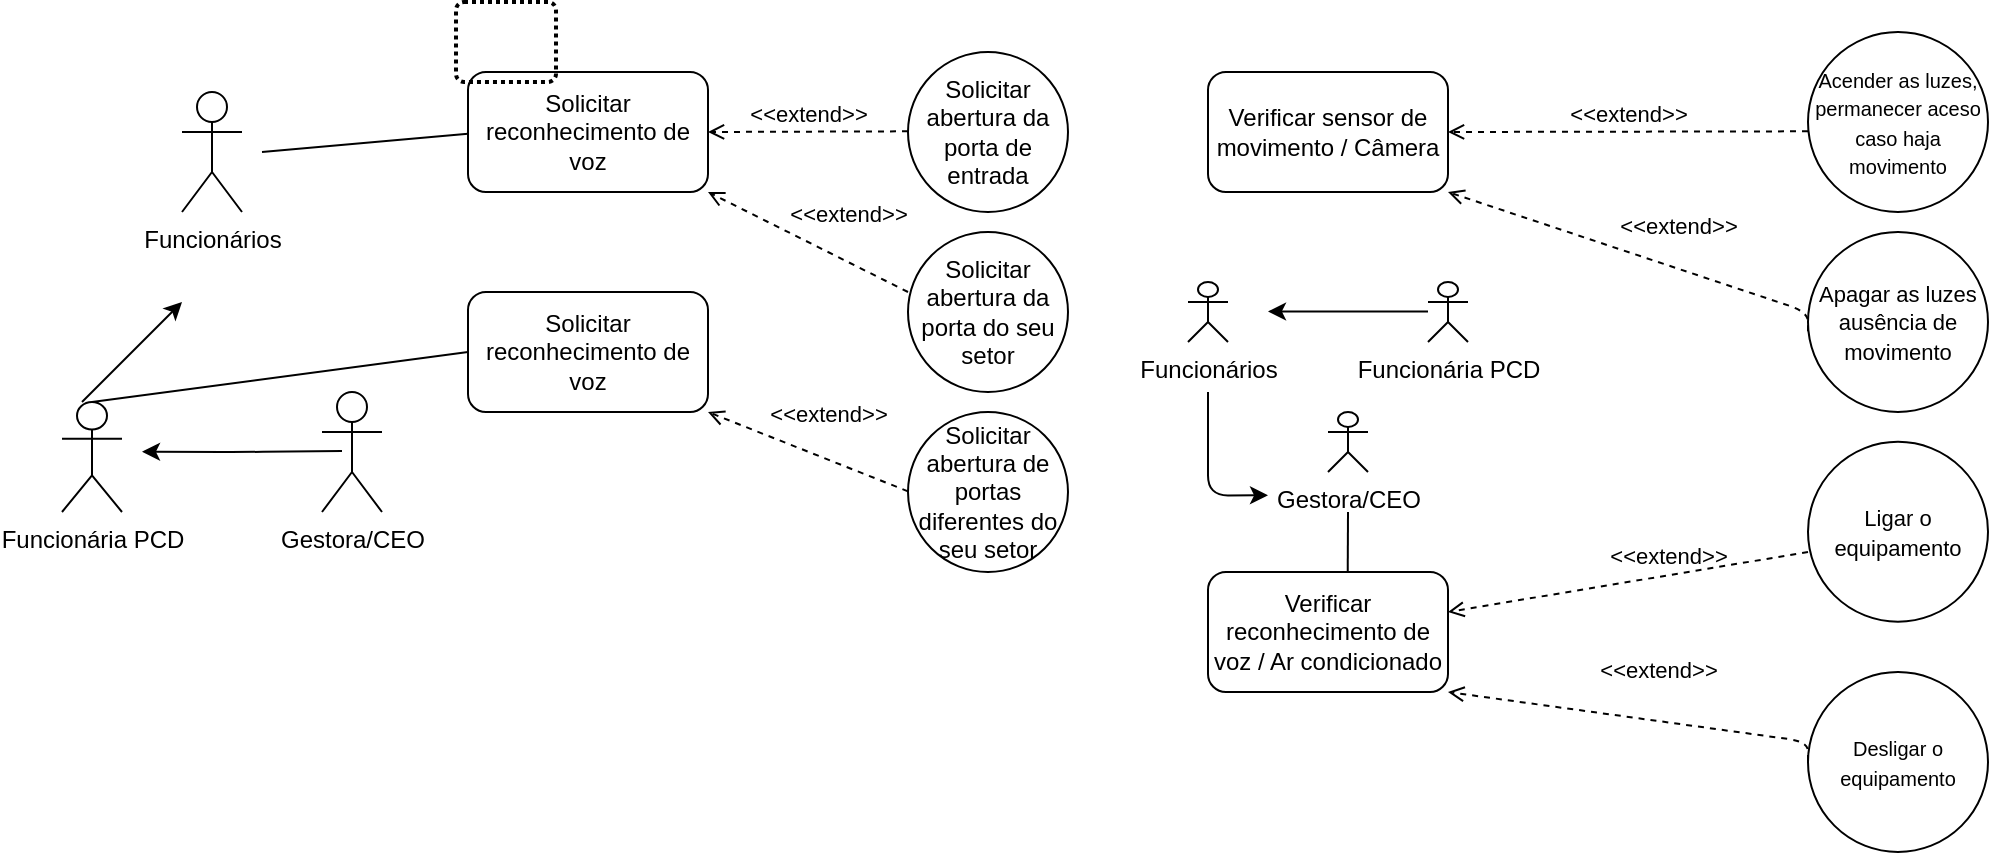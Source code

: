 <mxfile version="21.6.1" type="github">
  <diagram name="Página-1" id="U3H5CGSlpID2gLB_l7jA">
    <mxGraphModel dx="2565" dy="901" grid="1" gridSize="10" guides="1" tooltips="1" connect="1" arrows="1" fold="1" page="1" pageScale="1" pageWidth="827" pageHeight="1169" background="none" math="0" shadow="0">
      <root>
        <mxCell id="0" />
        <mxCell id="1" parent="0" />
        <mxCell id="Kz16VKC7-zQH3saANkaT-3" value="Funcionária PCD&lt;br&gt;" style="shape=umlActor;verticalLabelPosition=bottom;verticalAlign=top;html=1;outlineConnect=0;movable=1;resizable=1;rotatable=1;deletable=1;editable=1;locked=0;connectable=1;rounded=1;" vertex="1" parent="1">
          <mxGeometry x="-790" y="820" width="30" height="55" as="geometry" />
        </mxCell>
        <mxCell id="Kz16VKC7-zQH3saANkaT-2" value="Funcionários" style="shape=umlActor;verticalLabelPosition=bottom;verticalAlign=top;html=1;outlineConnect=0;rounded=1;" vertex="1" parent="1">
          <mxGeometry x="-730" y="665" width="30" height="60" as="geometry" />
        </mxCell>
        <mxCell id="Kz16VKC7-zQH3saANkaT-10" style="edgeStyle=orthogonalEdgeStyle;rounded=1;orthogonalLoop=1;jettySize=auto;html=1;exitX=0;exitY=0.333;exitDx=0;exitDy=0;exitPerimeter=0;" edge="1" parent="1">
          <mxGeometry relative="1" as="geometry">
            <mxPoint x="-750" y="844.88" as="targetPoint" />
            <mxPoint x="-650" y="844.54" as="sourcePoint" />
          </mxGeometry>
        </mxCell>
        <mxCell id="Kz16VKC7-zQH3saANkaT-9" value="Gestora/CEO" style="shape=umlActor;verticalLabelPosition=bottom;verticalAlign=top;html=1;outlineConnect=0;movable=1;resizable=1;rotatable=1;deletable=1;editable=1;locked=0;connectable=1;rounded=1;" vertex="1" parent="1">
          <mxGeometry x="-660" y="815" width="30" height="60" as="geometry" />
        </mxCell>
        <mxCell id="Kz16VKC7-zQH3saANkaT-30" value="Solicitar reconhecimento de voz" style="rounded=1;whiteSpace=wrap;html=1;" vertex="1" parent="1">
          <mxGeometry x="-587" y="655" width="120" height="60" as="geometry" />
        </mxCell>
        <mxCell id="Kz16VKC7-zQH3saANkaT-31" value="Solicitar reconhecimento de voz" style="rounded=1;whiteSpace=wrap;html=1;" vertex="1" parent="1">
          <mxGeometry x="-587" y="765" width="120" height="60" as="geometry" />
        </mxCell>
        <mxCell id="Kz16VKC7-zQH3saANkaT-33" value="Solicitar abertura da porta de entrada&lt;br&gt;" style="ellipse;whiteSpace=wrap;html=1;aspect=fixed;rounded=1;" vertex="1" parent="1">
          <mxGeometry x="-367" y="645" width="80" height="80" as="geometry" />
        </mxCell>
        <mxCell id="Kz16VKC7-zQH3saANkaT-42" value="Solicitar abertura da porta do seu setor" style="ellipse;whiteSpace=wrap;html=1;aspect=fixed;rounded=1;" vertex="1" parent="1">
          <mxGeometry x="-367" y="735" width="80" height="80" as="geometry" />
        </mxCell>
        <mxCell id="Kz16VKC7-zQH3saANkaT-44" value="Solicitar abertura de portas diferentes do seu setor&lt;br&gt;" style="ellipse;whiteSpace=wrap;html=1;aspect=fixed;rounded=1;" vertex="1" parent="1">
          <mxGeometry x="-367" y="825" width="80" height="80" as="geometry" />
        </mxCell>
        <mxCell id="Kz16VKC7-zQH3saANkaT-46" value="&amp;lt;&amp;lt;extend&amp;gt;&amp;gt;" style="html=1;verticalAlign=bottom;labelBackgroundColor=none;endArrow=open;endFill=0;dashed=1;rounded=1;entryX=1;entryY=0.5;entryDx=0;entryDy=0;" edge="1" parent="1" target="Kz16VKC7-zQH3saANkaT-30">
          <mxGeometry width="160" relative="1" as="geometry">
            <mxPoint x="-367" y="684.66" as="sourcePoint" />
            <mxPoint x="-447" y="684.66" as="targetPoint" />
          </mxGeometry>
        </mxCell>
        <mxCell id="Kz16VKC7-zQH3saANkaT-48" value="&amp;lt;&amp;lt;extend&amp;gt;&amp;gt;" style="html=1;verticalAlign=bottom;labelBackgroundColor=none;endArrow=open;endFill=0;dashed=1;rounded=1;entryX=1;entryY=1;entryDx=0;entryDy=0;jumpStyle=none;" edge="1" parent="1" target="Kz16VKC7-zQH3saANkaT-31">
          <mxGeometry x="-0.105" y="-13" width="160" relative="1" as="geometry">
            <mxPoint x="-367" y="864.66" as="sourcePoint" />
            <mxPoint x="-467" y="865" as="targetPoint" />
            <mxPoint as="offset" />
          </mxGeometry>
        </mxCell>
        <mxCell id="Kz16VKC7-zQH3saANkaT-47" value="&amp;lt;&amp;lt;extend&amp;gt;&amp;gt;" style="html=1;verticalAlign=bottom;labelBackgroundColor=none;endArrow=open;endFill=0;dashed=1;rounded=1;entryX=1;entryY=1;entryDx=0;entryDy=0;" edge="1" parent="1" target="Kz16VKC7-zQH3saANkaT-30">
          <mxGeometry x="-0.28" y="-13" width="160" relative="1" as="geometry">
            <mxPoint x="-367" y="765" as="sourcePoint" />
            <mxPoint x="-467" y="765.34" as="targetPoint" />
            <mxPoint as="offset" />
          </mxGeometry>
        </mxCell>
        <mxCell id="Kz16VKC7-zQH3saANkaT-49" value="" style="endArrow=none;html=1;rounded=1;entryX=-0.002;entryY=0.181;entryDx=0;entryDy=0;entryPerimeter=0;" edge="1" parent="1">
          <mxGeometry width="50" height="50" relative="1" as="geometry">
            <mxPoint x="-690" y="695" as="sourcePoint" />
            <mxPoint x="-587" y="685.849" as="targetPoint" />
          </mxGeometry>
        </mxCell>
        <mxCell id="Kz16VKC7-zQH3saANkaT-56" value="" style="endArrow=none;html=1;rounded=1;exitX=0.5;exitY=0;exitDx=0;exitDy=0;exitPerimeter=0;" edge="1" parent="1" source="Kz16VKC7-zQH3saANkaT-3">
          <mxGeometry width="50" height="50" relative="1" as="geometry">
            <mxPoint x="-817" y="815" as="sourcePoint" />
            <mxPoint x="-587" y="795" as="targetPoint" />
          </mxGeometry>
        </mxCell>
        <mxCell id="Kz16VKC7-zQH3saANkaT-59" value="" style="endArrow=classic;html=1;rounded=1;" edge="1" parent="1">
          <mxGeometry width="50" height="50" relative="1" as="geometry">
            <mxPoint x="-780" y="820" as="sourcePoint" />
            <mxPoint x="-730" y="770" as="targetPoint" />
          </mxGeometry>
        </mxCell>
        <mxCell id="Kz16VKC7-zQH3saANkaT-60" value="Verificar sensor de movimento / Câmera" style="rounded=1;whiteSpace=wrap;html=1;" vertex="1" parent="1">
          <mxGeometry x="-217" y="655" width="120" height="60" as="geometry" />
        </mxCell>
        <mxCell id="Kz16VKC7-zQH3saANkaT-64" value="&lt;font style=&quot;font-size: 10px;&quot;&gt;Acender as luzes, permanecer aceso caso haja movimento&lt;/font&gt;" style="ellipse;whiteSpace=wrap;html=1;aspect=fixed;rounded=1;" vertex="1" parent="1">
          <mxGeometry x="83" y="635" width="90" height="90" as="geometry" />
        </mxCell>
        <mxCell id="Kz16VKC7-zQH3saANkaT-65" value="&lt;font style=&quot;font-size: 11px;&quot;&gt;Apagar as luzes ausência de movimento&lt;/font&gt;" style="ellipse;whiteSpace=wrap;html=1;aspect=fixed;rounded=1;" vertex="1" parent="1">
          <mxGeometry x="83" y="735" width="90" height="90" as="geometry" />
        </mxCell>
        <mxCell id="Kz16VKC7-zQH3saANkaT-67" value="&amp;lt;&amp;lt;extend&amp;gt;&amp;gt;" style="html=1;verticalAlign=bottom;labelBackgroundColor=none;endArrow=open;endFill=0;dashed=1;rounded=1;entryX=1;entryY=0.5;entryDx=0;entryDy=0;" edge="1" parent="1" target="Kz16VKC7-zQH3saANkaT-60">
          <mxGeometry width="160" relative="1" as="geometry">
            <mxPoint x="83" y="684.66" as="sourcePoint" />
            <mxPoint x="-77" y="684.66" as="targetPoint" />
          </mxGeometry>
        </mxCell>
        <mxCell id="Kz16VKC7-zQH3saANkaT-68" value="&amp;lt;&amp;lt;extend&amp;gt;&amp;gt;" style="html=1;verticalAlign=bottom;labelBackgroundColor=none;endArrow=open;endFill=0;dashed=1;rounded=1;entryX=1;entryY=1;entryDx=0;entryDy=0;" edge="1" parent="1" target="Kz16VKC7-zQH3saANkaT-60">
          <mxGeometry x="-0.175" y="-12" width="160" relative="1" as="geometry">
            <mxPoint x="83" y="784.66" as="sourcePoint" />
            <mxPoint x="-97" y="785" as="targetPoint" />
            <Array as="points">
              <mxPoint x="83" y="775" />
            </Array>
            <mxPoint as="offset" />
          </mxGeometry>
        </mxCell>
        <mxCell id="Kz16VKC7-zQH3saANkaT-69" value="Verificar reconhecimento de voz / Ar condicionado" style="rounded=1;whiteSpace=wrap;html=1;" vertex="1" parent="1">
          <mxGeometry x="-217" y="905" width="120" height="60" as="geometry" />
        </mxCell>
        <mxCell id="Kz16VKC7-zQH3saANkaT-70" value="&lt;span style=&quot;font-size: 11px;&quot;&gt;Ligar o equipamento&lt;/span&gt;" style="ellipse;whiteSpace=wrap;html=1;aspect=fixed;rounded=1;" vertex="1" parent="1">
          <mxGeometry x="83" y="839.87" width="90" height="90" as="geometry" />
        </mxCell>
        <mxCell id="Kz16VKC7-zQH3saANkaT-71" value="&lt;font style=&quot;font-size: 10px;&quot;&gt;Desligar o equipamento&lt;/font&gt;" style="ellipse;whiteSpace=wrap;html=1;aspect=fixed;rounded=1;" vertex="1" parent="1">
          <mxGeometry x="83" y="955" width="90" height="90" as="geometry" />
        </mxCell>
        <mxCell id="Kz16VKC7-zQH3saANkaT-72" value="&amp;lt;&amp;lt;extend&amp;gt;&amp;gt;" style="html=1;verticalAlign=bottom;labelBackgroundColor=none;endArrow=open;endFill=0;dashed=1;rounded=1;" edge="1" parent="1" target="Kz16VKC7-zQH3saANkaT-69">
          <mxGeometry x="-0.221" y="-1" width="160" relative="1" as="geometry">
            <mxPoint x="83" y="895" as="sourcePoint" />
            <mxPoint x="-91.6" y="855.3" as="targetPoint" />
            <Array as="points">
              <mxPoint x="83" y="895" />
            </Array>
            <mxPoint as="offset" />
          </mxGeometry>
        </mxCell>
        <mxCell id="Kz16VKC7-zQH3saANkaT-73" value="&amp;lt;&amp;lt;extend&amp;gt;&amp;gt;" style="html=1;verticalAlign=bottom;labelBackgroundColor=none;endArrow=open;endFill=0;dashed=1;rounded=1;entryX=1;entryY=1;entryDx=0;entryDy=0;" edge="1" parent="1" target="Kz16VKC7-zQH3saANkaT-69">
          <mxGeometry x="-0.088" y="-16" width="160" relative="1" as="geometry">
            <mxPoint x="83" y="999.53" as="sourcePoint" />
            <mxPoint x="-97" y="929.87" as="targetPoint" />
            <Array as="points">
              <mxPoint x="83" y="989.87" />
            </Array>
            <mxPoint as="offset" />
          </mxGeometry>
        </mxCell>
        <mxCell id="Kz16VKC7-zQH3saANkaT-76" value="Gestora/CEO&lt;br&gt;" style="shape=umlActor;verticalLabelPosition=bottom;verticalAlign=top;html=1;outlineConnect=0;rounded=1;" vertex="1" parent="1">
          <mxGeometry x="-157" y="825" width="20" height="30" as="geometry" />
        </mxCell>
        <mxCell id="Kz16VKC7-zQH3saANkaT-84" style="edgeStyle=orthogonalEdgeStyle;rounded=1;orthogonalLoop=1;jettySize=auto;html=1;exitX=0.5;exitY=0.5;exitDx=0;exitDy=0;exitPerimeter=0;" edge="1" parent="1">
          <mxGeometry relative="1" as="geometry">
            <mxPoint x="-187" y="774.71" as="targetPoint" />
            <mxPoint x="-107" y="774.71" as="sourcePoint" />
          </mxGeometry>
        </mxCell>
        <mxCell id="Kz16VKC7-zQH3saANkaT-77" value="Funcionária PCD&lt;br&gt;" style="shape=umlActor;verticalLabelPosition=bottom;verticalAlign=top;html=1;outlineConnect=0;rounded=1;" vertex="1" parent="1">
          <mxGeometry x="-107" y="760" width="20" height="30" as="geometry" />
        </mxCell>
        <mxCell id="Kz16VKC7-zQH3saANkaT-87" style="edgeStyle=orthogonalEdgeStyle;rounded=1;orthogonalLoop=1;jettySize=auto;html=1;exitX=1;exitY=1;exitDx=0;exitDy=0;exitPerimeter=0;entryX=0;entryY=0.333;entryDx=0;entryDy=0;entryPerimeter=0;" edge="1" parent="1">
          <mxGeometry relative="1" as="geometry">
            <mxPoint x="-217" y="815" as="sourcePoint" />
            <mxPoint x="-187" y="866.667" as="targetPoint" />
            <Array as="points">
              <mxPoint x="-217" y="867" />
            </Array>
          </mxGeometry>
        </mxCell>
        <mxCell id="Kz16VKC7-zQH3saANkaT-81" value="Funcionários&lt;br&gt;" style="shape=umlActor;verticalLabelPosition=bottom;verticalAlign=top;html=1;outlineConnect=0;rounded=1;" vertex="1" parent="1">
          <mxGeometry x="-227" y="760" width="20" height="30" as="geometry" />
        </mxCell>
        <mxCell id="Kz16VKC7-zQH3saANkaT-91" value="" style="endArrow=none;html=1;rounded=1;exitX=0.499;exitY=-0.029;exitDx=0;exitDy=0;exitPerimeter=0;" edge="1" parent="1">
          <mxGeometry width="50" height="50" relative="1" as="geometry">
            <mxPoint x="-147.14" y="905" as="sourcePoint" />
            <mxPoint x="-147" y="875" as="targetPoint" />
          </mxGeometry>
        </mxCell>
        <mxCell id="Kz16VKC7-zQH3saANkaT-98" value="" style="rounded=1;arcSize=10;dashed=1;fillColor=none;gradientColor=none;dashPattern=1 1;strokeWidth=2;movable=1;resizable=1;rotatable=1;deletable=1;editable=1;locked=0;connectable=1;container=1;" vertex="1" collapsed="1" parent="1">
          <mxGeometry x="-593" y="620" width="50" height="40" as="geometry">
            <mxRectangle x="-593" y="620" width="790" height="450" as="alternateBounds" />
          </mxGeometry>
        </mxCell>
      </root>
    </mxGraphModel>
  </diagram>
</mxfile>
